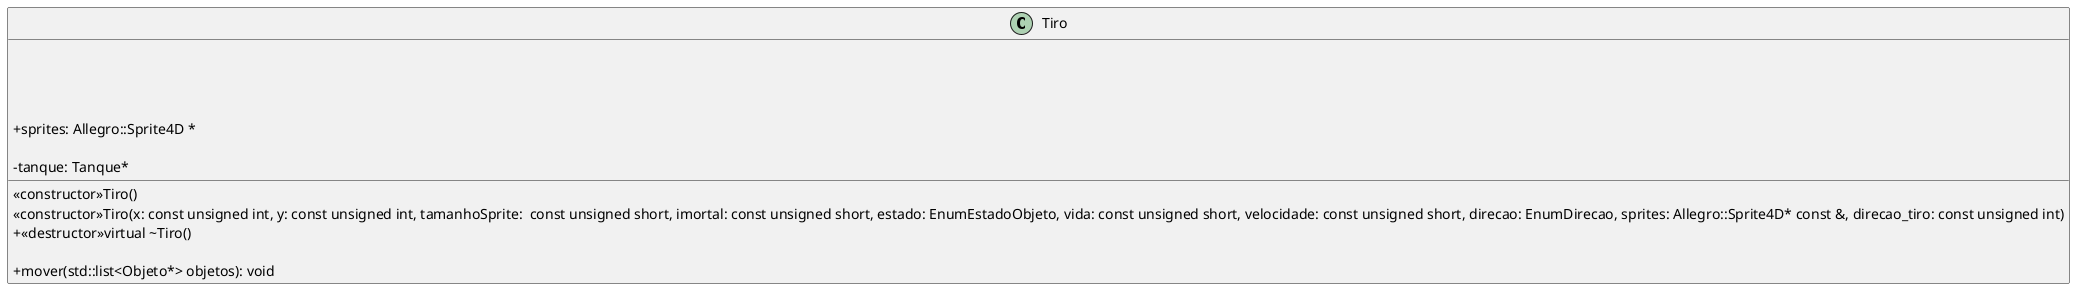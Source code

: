@startuml
!startsub TIRO

skinparam classAttributeIconSize 0

class "Tiro"{
    <<constructor>>Tiro()
    <<constructor>>Tiro(x: const unsigned int, y: const unsigned int, tamanhoSprite:  const unsigned short, imortal: const unsigned short, estado: EnumEstadoObjeto, vida: const unsigned short, velocidade: const unsigned short, direcao: EnumDirecao, sprites: Allegro::Sprite4D* const &, direcao_tiro: const unsigned int)
        
    + <<destructor>>virtual ~Tiro()

    + mover(std::list<Objeto*> objetos): void


    + sprites: Allegro::Sprite4D *

    - tanque: Tanque*


}

!endsub
@enduml